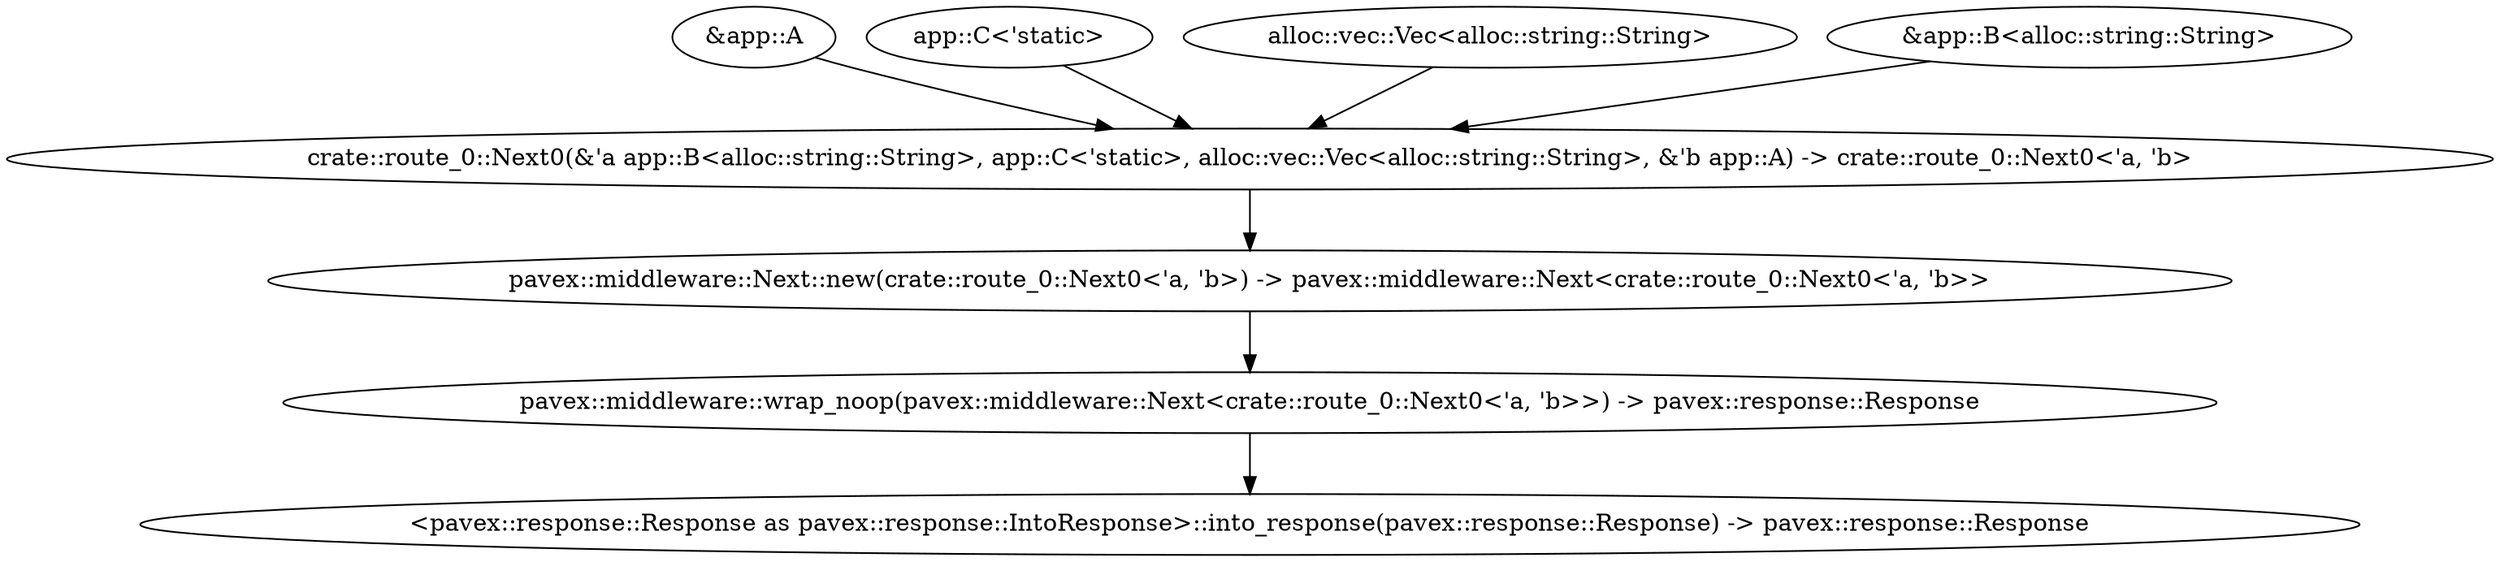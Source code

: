 digraph "GET / - 0" {
    0 [ label = "pavex::middleware::wrap_noop(pavex::middleware::Next<crate::route_0::Next0<'a, 'b>>) -> pavex::response::Response"]
    1 [ label = "pavex::middleware::Next::new(crate::route_0::Next0<'a, 'b>) -> pavex::middleware::Next<crate::route_0::Next0<'a, 'b>>"]
    2 [ label = "crate::route_0::Next0(&'a app::B<alloc::string::String>, app::C<'static>, alloc::vec::Vec<alloc::string::String>, &'b app::A) -> crate::route_0::Next0<'a, 'b>"]
    3 [ label = "&app::A"]
    4 [ label = "app::C<'static>"]
    5 [ label = "alloc::vec::Vec<alloc::string::String>"]
    7 [ label = "<pavex::response::Response as pavex::response::IntoResponse>::into_response(pavex::response::Response) -> pavex::response::Response"]
    8 [ label = "&app::B<alloc::string::String>"]
    1 -> 0 [ ]
    2 -> 1 [ ]
    5 -> 2 [ ]
    4 -> 2 [ ]
    3 -> 2 [ ]
    0 -> 7 [ ]
    8 -> 2 [ ]
}

digraph "GET / - 1" {
    0 [ label = "app::handler(&app::A, &app::B<alloc::string::String>, app::C<'static>, alloc::vec::Vec<alloc::string::String>) -> pavex::response::Response"]
    1 [ label = "&app::B<alloc::string::String>"]
    3 [ label = "app::C<'static>"]
    4 [ label = "alloc::vec::Vec<alloc::string::String>"]
    5 [ label = "<pavex::response::Response as pavex::response::IntoResponse>::into_response(pavex::response::Response) -> pavex::response::Response"]
    6 [ label = "&app::A"]
    4 -> 0 [ ]
    3 -> 0 [ ]
    1 -> 0 [ ]
    0 -> 5 [ ]
    6 -> 0 [ ]
}

digraph "* / - 0" {
    0 [ label = "pavex::middleware::wrap_noop(pavex::middleware::Next<crate::route_1::Next0<'a>>) -> pavex::response::Response"]
    1 [ label = "pavex::middleware::Next::new(crate::route_1::Next0<'a>) -> pavex::middleware::Next<crate::route_1::Next0<'a>>"]
    2 [ label = "crate::route_1::Next0(&'a pavex::router::AllowedMethods) -> crate::route_1::Next0<'a>"]
    4 [ label = "<pavex::response::Response as pavex::response::IntoResponse>::into_response(pavex::response::Response) -> pavex::response::Response"]
    5 [ label = "&pavex::router::AllowedMethods"]
    1 -> 0 [ ]
    2 -> 1 [ ]
    0 -> 4 [ ]
    5 -> 2 [ ]
}

digraph "* / - 1" {
    0 [ label = "pavex::router::default_fallback(&pavex::router::AllowedMethods) -> pavex::response::Response"]
    2 [ label = "<pavex::response::Response as pavex::response::IntoResponse>::into_response(pavex::response::Response) -> pavex::response::Response"]
    3 [ label = "&pavex::router::AllowedMethods"]
    0 -> 2 [ ]
    3 -> 0 [ ]
}

digraph app_state {
    0 [ label = "crate::ApplicationState(app::A, app::C<'static>, alloc::vec::Vec<alloc::string::String>, app::B<alloc::string::String>) -> crate::ApplicationState"]
    1 [ label = "app::A"]
    2 [ label = "app::C<'static>"]
    3 [ label = "alloc::vec::Vec<alloc::string::String>"]
    4 [ label = "app::B<alloc::string::String>"]
    4 -> 0 [ ]
    3 -> 0 [ ]
    2 -> 0 [ ]
    1 -> 0 [ ]
}